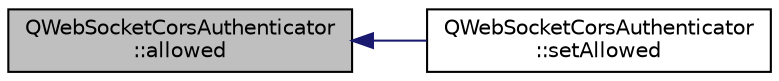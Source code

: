 digraph "QWebSocketCorsAuthenticator::allowed"
{
  edge [fontname="Helvetica",fontsize="10",labelfontname="Helvetica",labelfontsize="10"];
  node [fontname="Helvetica",fontsize="10",shape=record];
  rankdir="LR";
  Node7 [label="QWebSocketCorsAuthenticator\l::allowed",height=0.2,width=0.4,color="black", fillcolor="grey75", style="filled", fontcolor="black"];
  Node7 -> Node8 [dir="back",color="midnightblue",fontsize="10",style="solid",fontname="Helvetica"];
  Node8 [label="QWebSocketCorsAuthenticator\l::setAllowed",height=0.2,width=0.4,color="black", fillcolor="white", style="filled",URL="$class_q_web_socket_cors_authenticator.html#a1b74ba4993ef3092dc9a5de402467413"];
}
